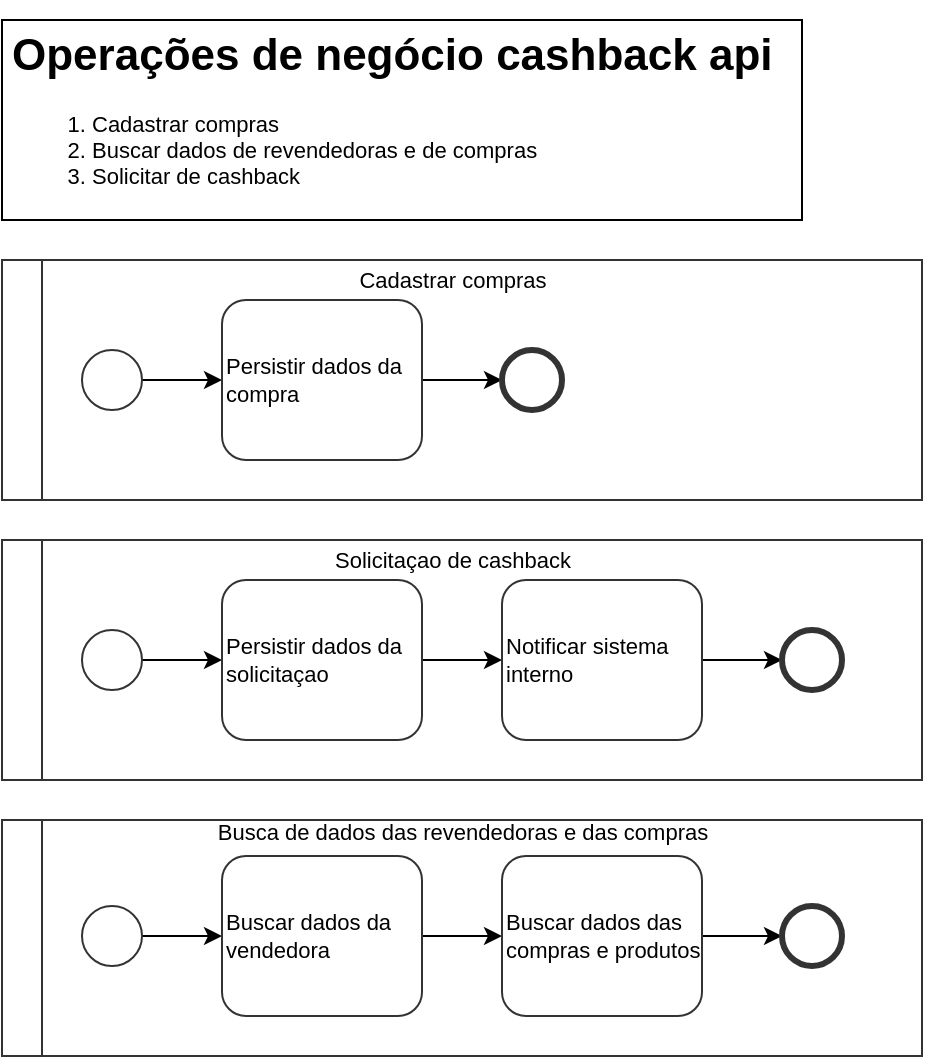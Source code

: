 <mxfile version="13.5.3" type="device" pages="2"><diagram id="yk8Hepuc9LqiVh1FeuD6" name="Processo negócio"><mxGraphModel dx="868" dy="450" grid="1" gridSize="10" guides="1" tooltips="1" connect="1" arrows="1" fold="1" page="1" pageScale="1" pageWidth="827" pageHeight="1169" math="0" shadow="0"><root><mxCell id="cvdzInPgt3EX8AwnYhxU-0"/><mxCell id="cvdzInPgt3EX8AwnYhxU-1" parent="cvdzInPgt3EX8AwnYhxU-0"/><mxCell id="cvdzInPgt3EX8AwnYhxU-4" value="" style="swimlane;html=1;horizontal=0;startSize=20;strokeColor=#333333;fillColor=#FFFFFF;fontSize=11;align=left;" parent="cvdzInPgt3EX8AwnYhxU-1" vertex="1"><mxGeometry x="40" y="130" width="460" height="120" as="geometry"/></mxCell><mxCell id="cvdzInPgt3EX8AwnYhxU-9" style="edgeStyle=orthogonalEdgeStyle;rounded=0;orthogonalLoop=1;jettySize=auto;html=1;entryX=0;entryY=0.5;entryDx=0;entryDy=0;startArrow=none;startFill=0;endArrow=classic;endFill=1;fontSize=11;" parent="cvdzInPgt3EX8AwnYhxU-4" source="cvdzInPgt3EX8AwnYhxU-2" target="cvdzInPgt3EX8AwnYhxU-3" edge="1"><mxGeometry relative="1" as="geometry"/></mxCell><mxCell id="cvdzInPgt3EX8AwnYhxU-2" value="" style="shape=mxgraph.bpmn.shape;html=1;verticalLabelPosition=bottom;labelBackgroundColor=#ffffff;verticalAlign=top;align=center;perimeter=ellipsePerimeter;outlineConnect=0;outline=standard;symbol=general;strokeColor=#333333;fillColor=#FFFFFF;fontSize=11;" parent="cvdzInPgt3EX8AwnYhxU-4" vertex="1"><mxGeometry x="40" y="45" width="30" height="30" as="geometry"/></mxCell><mxCell id="cvdzInPgt3EX8AwnYhxU-16" style="edgeStyle=orthogonalEdgeStyle;rounded=0;orthogonalLoop=1;jettySize=auto;html=1;startArrow=none;startFill=0;endArrow=classic;endFill=1;fontSize=11;" parent="cvdzInPgt3EX8AwnYhxU-4" source="cvdzInPgt3EX8AwnYhxU-3" edge="1"><mxGeometry relative="1" as="geometry"><mxPoint x="250" y="60" as="targetPoint"/></mxGeometry></mxCell><mxCell id="cvdzInPgt3EX8AwnYhxU-3" value="Persistir dados da compra" style="shape=ext;rounded=1;html=1;whiteSpace=wrap;strokeColor=#333333;fillColor=#FFFFFF;fontSize=11;align=left;" parent="cvdzInPgt3EX8AwnYhxU-4" vertex="1"><mxGeometry x="110" y="20" width="100" height="80" as="geometry"/></mxCell><mxCell id="cvdzInPgt3EX8AwnYhxU-22" value="" style="shape=mxgraph.bpmn.shape;html=1;verticalLabelPosition=bottom;labelBackgroundColor=#ffffff;verticalAlign=top;align=center;perimeter=ellipsePerimeter;outlineConnect=0;outline=end;symbol=general;strokeColor=#333333;fillColor=#FFFFFF;fontSize=11;" parent="cvdzInPgt3EX8AwnYhxU-4" vertex="1"><mxGeometry x="250" y="45" width="30" height="30" as="geometry"/></mxCell><mxCell id="cvdzInPgt3EX8AwnYhxU-24" value="Cadastrar compras" style="text;html=1;align=center;verticalAlign=middle;resizable=0;points=[];autosize=1;fontSize=11;" parent="cvdzInPgt3EX8AwnYhxU-4" vertex="1"><mxGeometry x="170" width="110" height="20" as="geometry"/></mxCell><mxCell id="cvdzInPgt3EX8AwnYhxU-25" value="" style="swimlane;html=1;horizontal=0;startSize=20;strokeColor=#333333;fillColor=#FFFFFF;fontSize=11;align=left;" parent="cvdzInPgt3EX8AwnYhxU-1" vertex="1"><mxGeometry x="40" y="270" width="460" height="120" as="geometry"/></mxCell><mxCell id="cvdzInPgt3EX8AwnYhxU-26" style="edgeStyle=orthogonalEdgeStyle;rounded=0;orthogonalLoop=1;jettySize=auto;html=1;entryX=0;entryY=0.5;entryDx=0;entryDy=0;startArrow=none;startFill=0;endArrow=classic;endFill=1;fontSize=11;" parent="cvdzInPgt3EX8AwnYhxU-25" source="cvdzInPgt3EX8AwnYhxU-27" target="cvdzInPgt3EX8AwnYhxU-29" edge="1"><mxGeometry relative="1" as="geometry"/></mxCell><mxCell id="cvdzInPgt3EX8AwnYhxU-27" value="" style="shape=mxgraph.bpmn.shape;html=1;verticalLabelPosition=bottom;labelBackgroundColor=#ffffff;verticalAlign=top;align=center;perimeter=ellipsePerimeter;outlineConnect=0;outline=standard;symbol=general;strokeColor=#333333;fillColor=#FFFFFF;fontSize=11;" parent="cvdzInPgt3EX8AwnYhxU-25" vertex="1"><mxGeometry x="40" y="45" width="30" height="30" as="geometry"/></mxCell><mxCell id="cvdzInPgt3EX8AwnYhxU-28" style="edgeStyle=orthogonalEdgeStyle;rounded=0;orthogonalLoop=1;jettySize=auto;html=1;startArrow=none;startFill=0;endArrow=classic;endFill=1;fontSize=11;" parent="cvdzInPgt3EX8AwnYhxU-25" source="cvdzInPgt3EX8AwnYhxU-29" target="cvdzInPgt3EX8AwnYhxU-31" edge="1"><mxGeometry relative="1" as="geometry"/></mxCell><mxCell id="cvdzInPgt3EX8AwnYhxU-29" value="Persistir dados da solicitaçao" style="shape=ext;rounded=1;html=1;whiteSpace=wrap;strokeColor=#333333;fillColor=#FFFFFF;fontSize=11;align=left;" parent="cvdzInPgt3EX8AwnYhxU-25" vertex="1"><mxGeometry x="110" y="20" width="100" height="80" as="geometry"/></mxCell><mxCell id="cvdzInPgt3EX8AwnYhxU-30" style="edgeStyle=orthogonalEdgeStyle;rounded=0;orthogonalLoop=1;jettySize=auto;html=1;startArrow=none;startFill=0;endArrow=classic;endFill=1;fontSize=11;" parent="cvdzInPgt3EX8AwnYhxU-25" source="cvdzInPgt3EX8AwnYhxU-31" target="cvdzInPgt3EX8AwnYhxU-35" edge="1"><mxGeometry relative="1" as="geometry"/></mxCell><mxCell id="cvdzInPgt3EX8AwnYhxU-31" value="Notificar sistema interno" style="shape=ext;rounded=1;html=1;whiteSpace=wrap;strokeColor=#333333;fillColor=#FFFFFF;fontSize=11;align=left;" parent="cvdzInPgt3EX8AwnYhxU-25" vertex="1"><mxGeometry x="250" y="20" width="100" height="80" as="geometry"/></mxCell><mxCell id="cvdzInPgt3EX8AwnYhxU-35" value="" style="shape=mxgraph.bpmn.shape;html=1;verticalLabelPosition=bottom;labelBackgroundColor=#ffffff;verticalAlign=top;align=center;perimeter=ellipsePerimeter;outlineConnect=0;outline=end;symbol=general;strokeColor=#333333;fillColor=#FFFFFF;fontSize=11;" parent="cvdzInPgt3EX8AwnYhxU-25" vertex="1"><mxGeometry x="390" y="45" width="30" height="30" as="geometry"/></mxCell><mxCell id="cvdzInPgt3EX8AwnYhxU-38" value="Solicitaçao de cashback" style="text;html=1;align=center;verticalAlign=middle;resizable=0;points=[];autosize=1;fontSize=11;" parent="cvdzInPgt3EX8AwnYhxU-25" vertex="1"><mxGeometry x="160" width="130" height="20" as="geometry"/></mxCell><mxCell id="cvdzInPgt3EX8AwnYhxU-40" value="" style="swimlane;html=1;horizontal=0;startSize=20;strokeColor=#333333;fillColor=#FFFFFF;fontSize=11;align=left;" parent="cvdzInPgt3EX8AwnYhxU-1" vertex="1"><mxGeometry x="40" y="410" width="460" height="118" as="geometry"/></mxCell><mxCell id="cvdzInPgt3EX8AwnYhxU-41" style="edgeStyle=orthogonalEdgeStyle;rounded=0;orthogonalLoop=1;jettySize=auto;html=1;entryX=0;entryY=0.5;entryDx=0;entryDy=0;startArrow=none;startFill=0;endArrow=classic;endFill=1;fontSize=11;" parent="cvdzInPgt3EX8AwnYhxU-40" source="cvdzInPgt3EX8AwnYhxU-42" target="cvdzInPgt3EX8AwnYhxU-44" edge="1"><mxGeometry relative="1" as="geometry"/></mxCell><mxCell id="cvdzInPgt3EX8AwnYhxU-42" value="" style="shape=mxgraph.bpmn.shape;html=1;verticalLabelPosition=bottom;labelBackgroundColor=#ffffff;verticalAlign=top;align=center;perimeter=ellipsePerimeter;outlineConnect=0;outline=standard;symbol=general;strokeColor=#333333;fillColor=#FFFFFF;fontSize=11;" parent="cvdzInPgt3EX8AwnYhxU-40" vertex="1"><mxGeometry x="40" y="43" width="30" height="30" as="geometry"/></mxCell><mxCell id="cvdzInPgt3EX8AwnYhxU-43" style="edgeStyle=orthogonalEdgeStyle;rounded=0;orthogonalLoop=1;jettySize=auto;html=1;startArrow=none;startFill=0;endArrow=classic;endFill=1;fontSize=11;" parent="cvdzInPgt3EX8AwnYhxU-40" source="cvdzInPgt3EX8AwnYhxU-44" target="cvdzInPgt3EX8AwnYhxU-46" edge="1"><mxGeometry relative="1" as="geometry"/></mxCell><mxCell id="cvdzInPgt3EX8AwnYhxU-44" value="Buscar dados da vendedora" style="shape=ext;rounded=1;html=1;whiteSpace=wrap;strokeColor=#333333;fillColor=#FFFFFF;fontSize=11;align=left;" parent="cvdzInPgt3EX8AwnYhxU-40" vertex="1"><mxGeometry x="110" y="18" width="100" height="80" as="geometry"/></mxCell><mxCell id="cvdzInPgt3EX8AwnYhxU-45" style="edgeStyle=orthogonalEdgeStyle;rounded=0;orthogonalLoop=1;jettySize=auto;html=1;startArrow=none;startFill=0;endArrow=classic;endFill=1;fontSize=11;" parent="cvdzInPgt3EX8AwnYhxU-40" source="cvdzInPgt3EX8AwnYhxU-46" target="cvdzInPgt3EX8AwnYhxU-47" edge="1"><mxGeometry relative="1" as="geometry"/></mxCell><mxCell id="cvdzInPgt3EX8AwnYhxU-46" value="Buscar dados das compras e produtos" style="shape=ext;rounded=1;html=1;whiteSpace=wrap;strokeColor=#333333;fillColor=#FFFFFF;fontSize=11;align=left;" parent="cvdzInPgt3EX8AwnYhxU-40" vertex="1"><mxGeometry x="250" y="18" width="100" height="80" as="geometry"/></mxCell><mxCell id="cvdzInPgt3EX8AwnYhxU-47" value="" style="shape=mxgraph.bpmn.shape;html=1;verticalLabelPosition=bottom;labelBackgroundColor=#ffffff;verticalAlign=top;align=center;perimeter=ellipsePerimeter;outlineConnect=0;outline=end;symbol=general;strokeColor=#333333;fillColor=#FFFFFF;fontSize=11;" parent="cvdzInPgt3EX8AwnYhxU-40" vertex="1"><mxGeometry x="390" y="43" width="30" height="30" as="geometry"/></mxCell><mxCell id="cvdzInPgt3EX8AwnYhxU-50" value="&lt;p style=&quot;text-align: left&quot;&gt;Busca de dados das revendedoras e das compras&lt;/p&gt;&lt;div&gt;&lt;br&gt;&lt;/div&gt;" style="text;html=1;align=center;verticalAlign=middle;resizable=0;points=[];autosize=1;fontSize=11;" parent="cvdzInPgt3EX8AwnYhxU-40" vertex="1"><mxGeometry x="100" y="-12" width="260" height="50" as="geometry"/></mxCell><mxCell id="cvdzInPgt3EX8AwnYhxU-51" value="&lt;h1&gt;Operações de negócio cashback api&lt;/h1&gt;&lt;p&gt;&lt;ol&gt;&lt;li&gt;Cadastrar compras&lt;/li&gt;&lt;li&gt;Buscar dados de revendedoras e de compras&lt;/li&gt;&lt;li&gt;Solicitar de cashback&amp;nbsp;&lt;/li&gt;&lt;/ol&gt;&lt;/p&gt;" style="text;html=1;strokeColor=#000000;fillColor=none;spacing=5;spacingTop=-20;whiteSpace=wrap;overflow=hidden;rounded=0;fontSize=11;align=left;" parent="cvdzInPgt3EX8AwnYhxU-1" vertex="1"><mxGeometry x="40" y="10" width="400" height="100" as="geometry"/></mxCell></root></mxGraphModel></diagram><diagram id="9eshGC9OQQaWUmlu0Lef" name="Solução 1"><mxGraphModel dx="1108" dy="450" grid="1" gridSize="10" guides="1" tooltips="1" connect="1" arrows="1" fold="1" page="1" pageScale="1" pageWidth="827" pageHeight="1169" math="0" shadow="0"><root><mxCell id="6HzZMvHqFpcOD3o4apEe-0"/><mxCell id="6HzZMvHqFpcOD3o4apEe-1" parent="6HzZMvHqFpcOD3o4apEe-0"/><mxCell id="6HzZMvHqFpcOD3o4apEe-2" value="" style="rounded=1;whiteSpace=wrap;html=1;dashed=1;fillColor=#ffffff;" parent="6HzZMvHqFpcOD3o4apEe-1" vertex="1"><mxGeometry x="20" y="60" width="190" height="270" as="geometry"/></mxCell><mxCell id="6HzZMvHqFpcOD3o4apEe-3" value="SQLServer&lt;br&gt;main" style="shape=cylinder;whiteSpace=wrap;html=1;boundedLbl=1;backgroundOutline=1;fillColor=none;" parent="6HzZMvHqFpcOD3o4apEe-1" vertex="1"><mxGeometry x="35" y="130" width="80" height="60" as="geometry"/></mxCell><mxCell id="6HzZMvHqFpcOD3o4apEe-4" value="api&lt;br&gt;.NET" style="rounded=0;whiteSpace=wrap;html=1;fillColor=none;strokeColor=#FF0000;" parent="6HzZMvHqFpcOD3o4apEe-1" vertex="1"><mxGeometry x="154" y="85" width="40" height="110" as="geometry"/></mxCell><mxCell id="6HzZMvHqFpcOD3o4apEe-5" value="ON Premise" style="text;html=1;strokeColor=none;fillColor=none;align=center;verticalAlign=middle;whiteSpace=wrap;rounded=0;" parent="6HzZMvHqFpcOD3o4apEe-1" vertex="1"><mxGeometry x="80" y="310" width="80" height="20" as="geometry"/></mxCell><mxCell id="6HzZMvHqFpcOD3o4apEe-6" value="" style="rounded=1;whiteSpace=wrap;html=1;dashed=1;fillColor=#ffffff;" parent="6HzZMvHqFpcOD3o4apEe-1" vertex="1"><mxGeometry x="546" y="60" width="190" height="270" as="geometry"/></mxCell><mxCell id="6HzZMvHqFpcOD3o4apEe-7" value="? database&lt;br&gt;main" style="shape=cylinder;whiteSpace=wrap;html=1;boundedLbl=1;backgroundOutline=1;fillColor=none;" parent="6HzZMvHqFpcOD3o4apEe-1" vertex="1"><mxGeometry x="646" y="130" width="80" height="60" as="geometry"/></mxCell><mxCell id="6HzZMvHqFpcOD3o4apEe-8" value="api" style="rounded=0;whiteSpace=wrap;html=1;fillColor=none;" parent="6HzZMvHqFpcOD3o4apEe-1" vertex="1"><mxGeometry x="571" y="85" width="40" height="110" as="geometry"/></mxCell><mxCell id="6HzZMvHqFpcOD3o4apEe-9" value="AWS" style="text;html=1;strokeColor=none;fillColor=none;align=center;verticalAlign=middle;whiteSpace=wrap;rounded=0;" parent="6HzZMvHqFpcOD3o4apEe-1" vertex="1"><mxGeometry x="596" y="200" width="80" height="20" as="geometry"/></mxCell><mxCell id="6HzZMvHqFpcOD3o4apEe-10" value="Controle de vendedoras" style="text;html=1;strokeColor=none;fillColor=none;align=center;verticalAlign=middle;whiteSpace=wrap;rounded=0;" parent="6HzZMvHqFpcOD3o4apEe-1" vertex="1"><mxGeometry x="42.5" y="60" width="155" height="20" as="geometry"/></mxCell><mxCell id="6HzZMvHqFpcOD3o4apEe-11" value="Controle de produtos" style="text;html=1;strokeColor=none;fillColor=none;align=center;verticalAlign=middle;whiteSpace=wrap;rounded=0;" parent="6HzZMvHqFpcOD3o4apEe-1" vertex="1"><mxGeometry x="571" y="60" width="130" height="20" as="geometry"/></mxCell><mxCell id="6HzZMvHqFpcOD3o4apEe-12" value="" style="rounded=1;whiteSpace=wrap;html=1;dashed=1;fillColor=#ffffff;" parent="6HzZMvHqFpcOD3o4apEe-1" vertex="1"><mxGeometry x="230" y="230" width="300" height="230" as="geometry"/></mxCell><mxCell id="i2N_K8m5URVON0qXMvKj-3" style="edgeStyle=orthogonalEdgeStyle;rounded=0;orthogonalLoop=1;jettySize=auto;html=1;entryX=0.27;entryY=0.03;entryDx=0;entryDy=0;entryPerimeter=0;startArrow=classic;startFill=1;" edge="1" parent="6HzZMvHqFpcOD3o4apEe-1" source="6HzZMvHqFpcOD3o4apEe-14" target="hHHFmdtbIwUheclNmzok-0"><mxGeometry relative="1" as="geometry"/></mxCell><mxCell id="i2N_K8m5URVON0qXMvKj-11" style="edgeStyle=orthogonalEdgeStyle;rounded=0;orthogonalLoop=1;jettySize=auto;html=1;entryX=0.002;entryY=0.659;entryDx=0;entryDy=0;entryPerimeter=0;startArrow=classic;startFill=1;" edge="1" parent="6HzZMvHqFpcOD3o4apEe-1" source="6HzZMvHqFpcOD3o4apEe-14" target="6HzZMvHqFpcOD3o4apEe-18"><mxGeometry relative="1" as="geometry"/></mxCell><mxCell id="6HzZMvHqFpcOD3o4apEe-14" value="Back NodeJS" style="rounded=0;whiteSpace=wrap;html=1;fillColor=none;" parent="6HzZMvHqFpcOD3o4apEe-1" vertex="1"><mxGeometry x="241.25" y="330" width="180" height="25" as="geometry"/></mxCell><mxCell id="6HzZMvHqFpcOD3o4apEe-15" value="Cloud AWS" style="text;html=1;strokeColor=none;fillColor=none;align=center;verticalAlign=middle;whiteSpace=wrap;rounded=0;" parent="6HzZMvHqFpcOD3o4apEe-1" vertex="1"><mxGeometry x="241.25" y="430" width="220" height="20" as="geometry"/></mxCell><mxCell id="6HzZMvHqFpcOD3o4apEe-16" value="Controle de cashback" style="text;html=1;strokeColor=none;fillColor=none;align=center;verticalAlign=middle;whiteSpace=wrap;rounded=0;" parent="6HzZMvHqFpcOD3o4apEe-1" vertex="1"><mxGeometry x="366" y="230" width="180" height="20" as="geometry"/></mxCell><mxCell id="i2N_K8m5URVON0qXMvKj-4" style="edgeStyle=orthogonalEdgeStyle;rounded=0;orthogonalLoop=1;jettySize=auto;html=1;entryX=0.5;entryY=0;entryDx=0;entryDy=0;startArrow=classic;startFill=1;" edge="1" parent="6HzZMvHqFpcOD3o4apEe-1" source="6HzZMvHqFpcOD3o4apEe-17" target="6HzZMvHqFpcOD3o4apEe-14"><mxGeometry relative="1" as="geometry"/></mxCell><mxCell id="i2N_K8m5URVON0qXMvKj-5" value="Http" style="edgeLabel;html=1;align=center;verticalAlign=middle;resizable=0;points=[];" vertex="1" connectable="0" parent="i2N_K8m5URVON0qXMvKj-4"><mxGeometry x="-0.271" y="1" relative="1" as="geometry"><mxPoint x="11" y="5.24" as="offset"/></mxGeometry></mxCell><mxCell id="6HzZMvHqFpcOD3o4apEe-17" value="Front REACT" style="rounded=0;whiteSpace=wrap;html=1;fillColor=none;" parent="6HzZMvHqFpcOD3o4apEe-1" vertex="1"><mxGeometry x="241.25" y="265" width="180" height="25" as="geometry"/></mxCell><mxCell id="6HzZMvHqFpcOD3o4apEe-18" value="DocumentDB" style="shape=cylinder;whiteSpace=wrap;html=1;boundedLbl=1;backgroundOutline=1;fillColor=none;" parent="6HzZMvHqFpcOD3o4apEe-1" vertex="1"><mxGeometry x="444" y="297" width="79" height="70" as="geometry"/></mxCell><mxCell id="6HzZMvHqFpcOD3o4apEe-21" value="" style="rounded=1;whiteSpace=wrap;html=1;dashed=1;fillColor=#ffffff;" parent="6HzZMvHqFpcOD3o4apEe-1" vertex="1"><mxGeometry x="550" y="480" width="190" height="160" as="geometry"/></mxCell><mxCell id="6HzZMvHqFpcOD3o4apEe-22" style="edgeStyle=orthogonalEdgeStyle;rounded=0;orthogonalLoop=1;jettySize=auto;html=1;entryX=0;entryY=0.5;entryDx=0;entryDy=0;fontSize=9;startArrow=classic;startFill=1;" parent="6HzZMvHqFpcOD3o4apEe-1" source="6HzZMvHqFpcOD3o4apEe-23" target="6HzZMvHqFpcOD3o4apEe-29" edge="1"><mxGeometry relative="1" as="geometry"><Array as="points"><mxPoint x="621" y="585"/><mxPoint x="621" y="585"/></Array></mxGeometry></mxCell><mxCell id="6HzZMvHqFpcOD3o4apEe-23" value="api" style="rounded=0;whiteSpace=wrap;html=1;fillColor=none;" parent="6HzZMvHqFpcOD3o4apEe-1" vertex="1"><mxGeometry x="566" y="505" width="40" height="110" as="geometry"/></mxCell><mxCell id="6HzZMvHqFpcOD3o4apEe-24" value="ON Premise" style="text;html=1;strokeColor=none;fillColor=none;align=center;verticalAlign=middle;whiteSpace=wrap;rounded=0;" parent="6HzZMvHqFpcOD3o4apEe-1" vertex="1"><mxGeometry x="591" y="620" width="80" height="20" as="geometry"/></mxCell><mxCell id="6HzZMvHqFpcOD3o4apEe-25" value="Outro sistema" style="text;html=1;strokeColor=none;fillColor=none;align=center;verticalAlign=middle;whiteSpace=wrap;rounded=0;" parent="6HzZMvHqFpcOD3o4apEe-1" vertex="1"><mxGeometry x="566" y="480" width="130" height="20" as="geometry"/></mxCell><mxCell id="6HzZMvHqFpcOD3o4apEe-26" value="1 milhão registros" style="text;html=1;strokeColor=none;fillColor=none;align=left;verticalAlign=middle;whiteSpace=wrap;rounded=0;fontSize=9;" parent="6HzZMvHqFpcOD3o4apEe-1" vertex="1"><mxGeometry x="40" y="85" width="80" height="20" as="geometry"/></mxCell><mxCell id="6HzZMvHqFpcOD3o4apEe-27" value="=~ 250 alterações dia" style="text;html=1;strokeColor=none;fillColor=none;align=left;verticalAlign=middle;whiteSpace=wrap;rounded=0;fontSize=9;" parent="6HzZMvHqFpcOD3o4apEe-1" vertex="1"><mxGeometry x="40" y="105" width="100" height="20" as="geometry"/></mxCell><mxCell id="6HzZMvHqFpcOD3o4apEe-28" value="" style="endArrow=classic;html=1;fontSize=9;exitX=0.75;exitY=1;exitDx=0;exitDy=0;entryX=0;entryY=0.5;entryDx=0;entryDy=0;" parent="6HzZMvHqFpcOD3o4apEe-1" source="hHHFmdtbIwUheclNmzok-0" target="6HzZMvHqFpcOD3o4apEe-23" edge="1"><mxGeometry width="50" height="50" relative="1" as="geometry"><mxPoint x="380" y="530" as="sourcePoint"/><mxPoint x="430" y="480" as="targetPoint"/><Array as="points"><mxPoint x="436" y="560"/></Array></mxGeometry></mxCell><mxCell id="6HzZMvHqFpcOD3o4apEe-29" value="?" style="shape=cylinder;whiteSpace=wrap;html=1;boundedLbl=1;backgroundOutline=1;fillColor=none;" parent="6HzZMvHqFpcOD3o4apEe-1" vertex="1"><mxGeometry x="641" y="555" width="80" height="60" as="geometry"/></mxCell><mxCell id="6HzZMvHqFpcOD3o4apEe-30" style="edgeStyle=orthogonalEdgeStyle;rounded=0;orthogonalLoop=1;jettySize=auto;html=1;entryX=0;entryY=0.5;entryDx=0;entryDy=0;fontSize=9;startArrow=classic;startFill=1;" parent="6HzZMvHqFpcOD3o4apEe-1" edge="1"><mxGeometry relative="1" as="geometry"><mxPoint x="611" y="159.76" as="sourcePoint"/><mxPoint x="646" y="159.76" as="targetPoint"/><Array as="points"><mxPoint x="626" y="159.76"/><mxPoint x="626" y="159.76"/></Array></mxGeometry></mxCell><mxCell id="6HzZMvHqFpcOD3o4apEe-31" style="edgeStyle=orthogonalEdgeStyle;rounded=0;orthogonalLoop=1;jettySize=auto;html=1;entryX=0;entryY=0.5;entryDx=0;entryDy=0;fontSize=9;startArrow=classic;startFill=1;" parent="6HzZMvHqFpcOD3o4apEe-1" edge="1"><mxGeometry relative="1" as="geometry"><mxPoint x="119" y="159.5" as="sourcePoint"/><mxPoint x="154" y="159.5" as="targetPoint"/><Array as="points"><mxPoint x="134" y="159.5"/><mxPoint x="134" y="159.5"/></Array></mxGeometry></mxCell><mxCell id="6HzZMvHqFpcOD3o4apEe-33" value="&lt;h1&gt;Ferramentas&lt;/h1&gt;Integração, transformação e migração de dados:&lt;br&gt;&lt;ul&gt;&lt;li&gt;&lt;a href=&quot;https://nifi.apache.org/index.html&quot;&gt;Apache Nif&lt;/a&gt;&lt;span&gt;i&lt;br&gt;&lt;a href=&quot;https://help.pentaho.com/Documentation/8.2&quot;&gt;Pentaho&lt;/a&gt;&lt;/span&gt;&lt;/li&gt;&lt;/ul&gt;&lt;span&gt;Messagebus:&lt;/span&gt;&lt;br&gt;&lt;ul&gt;&lt;li&gt;&lt;span&gt;&lt;a href=&quot;https://www.rabbitmq.com/&quot;&gt;RabbitMQ&lt;/a&gt;&lt;/span&gt;&lt;/li&gt;&lt;li&gt;&lt;span&gt;&lt;a href=&quot;https://kafka.apache.org/&quot;&gt;Apache Kafka&lt;/a&gt;&lt;/span&gt;&lt;/li&gt;&lt;/ul&gt;&lt;span&gt;Gestão e observabilidade de Logs:&lt;br&gt;&lt;ul&gt;&lt;li&gt;&lt;span&gt;&lt;a href=&quot;https://www.elastic.co/pt/what-is/elk-stack&quot;&gt;Stack ELK&lt;/a&gt;&lt;/span&gt;&lt;/li&gt;&lt;/ul&gt;&lt;div&gt;Monitoria e notificaçõe&lt;span&gt;s&lt;/span&gt;&lt;/div&gt;&lt;div&gt;&lt;ul&gt;&lt;li&gt;&lt;span&gt;&lt;div&gt;&lt;span&gt;&lt;a href=&quot;https://www.elastic.co/pt/apm&quot;&gt;APM&lt;/a&gt;&lt;/span&gt;&lt;/div&gt;&lt;/span&gt;&lt;/li&gt;&lt;li&gt;&lt;span&gt;&lt;div&gt;&lt;a href=&quot;https://grafana.com/&quot;&gt;Grafana&lt;/a&gt;&lt;/div&gt;&lt;/span&gt;&lt;/li&gt;&lt;/ul&gt;&lt;/div&gt;&lt;div&gt;&lt;br&gt;&lt;/div&gt;&lt;/span&gt;" style="text;html=1;strokeColor=#000000;fillColor=#ffffff;spacing=5;spacingTop=-20;whiteSpace=wrap;overflow=hidden;rounded=0;fontSize=11;align=left;" parent="6HzZMvHqFpcOD3o4apEe-1" vertex="1"><mxGeometry x="25" y="540" width="190" height="285" as="geometry"/></mxCell><mxCell id="6HzZMvHqFpcOD3o4apEe-34" value="Data Gathering - Transformation -&lt;br&gt;Migration tool" style="rounded=0;whiteSpace=wrap;html=1;strokeColor=#82b366;fillColor=#d5e8d4;fontSize=11;align=left;" parent="6HzZMvHqFpcOD3o4apEe-1" vertex="1"><mxGeometry x="30" y="380" width="90" height="50" as="geometry"/></mxCell><mxCell id="6HzZMvHqFpcOD3o4apEe-35" value="" style="endArrow=classic;html=1;fontSize=11;exitX=0.5;exitY=1;exitDx=0;exitDy=0;entryX=0.5;entryY=0;entryDx=0;entryDy=0;startArrow=classic;startFill=1;" parent="6HzZMvHqFpcOD3o4apEe-1" source="6HzZMvHqFpcOD3o4apEe-3" target="6HzZMvHqFpcOD3o4apEe-52" edge="1"><mxGeometry width="50" height="50" relative="1" as="geometry"><mxPoint x="300" y="290" as="sourcePoint"/><mxPoint x="350" y="240" as="targetPoint"/></mxGeometry></mxCell><mxCell id="6HzZMvHqFpcOD3o4apEe-36" value="" style="endArrow=classic;html=1;fontSize=11;exitX=1;exitY=0.75;exitDx=0;exitDy=0;entryX=0;entryY=0.65;entryDx=0;entryDy=0;entryPerimeter=0;" parent="6HzZMvHqFpcOD3o4apEe-1" source="6HzZMvHqFpcOD3o4apEe-34" target="hHHFmdtbIwUheclNmzok-0" edge="1"><mxGeometry width="50" height="50" relative="1" as="geometry"><mxPoint x="240" y="280" as="sourcePoint"/><mxPoint x="240" y="399" as="targetPoint"/></mxGeometry></mxCell><mxCell id="6HzZMvHqFpcOD3o4apEe-37" value="Data Gathering - Transformation -&lt;br&gt;Migration tool" style="rounded=0;whiteSpace=wrap;html=1;strokeColor=#82b366;fillColor=#d5e8d4;fontSize=11;align=left;" parent="6HzZMvHqFpcOD3o4apEe-1" vertex="1"><mxGeometry x="641" y="388.5" width="90" height="50" as="geometry"/></mxCell><mxCell id="6HzZMvHqFpcOD3o4apEe-39" value="" style="endArrow=classic;html=1;fontSize=11;exitX=0;exitY=0.5;exitDx=0;exitDy=0;entryX=1;entryY=0.5;entryDx=0;entryDy=0;" parent="6HzZMvHqFpcOD3o4apEe-1" source="6HzZMvHqFpcOD3o4apEe-37" target="hHHFmdtbIwUheclNmzok-0" edge="1"><mxGeometry width="50" height="50" relative="1" as="geometry"><mxPoint x="370" y="380" as="sourcePoint"/><mxPoint x="420" y="330" as="targetPoint"/></mxGeometry></mxCell><mxCell id="6HzZMvHqFpcOD3o4apEe-40" value="Atualização sistema interno&amp;nbsp;" style="text;html=1;align=center;verticalAlign=middle;resizable=0;points=[];autosize=1;fontSize=11;" parent="6HzZMvHqFpcOD3o4apEe-1" vertex="1"><mxGeometry x="390" y="575" width="150" height="20" as="geometry"/></mxCell><mxCell id="6HzZMvHqFpcOD3o4apEe-44" value="Componentes de integração" style="rounded=0;whiteSpace=wrap;html=1;strokeColor=#82b366;fillColor=#d5e8d4;fontSize=11;align=left;" parent="6HzZMvHqFpcOD3o4apEe-1" vertex="1"><mxGeometry x="30" y="498" width="150" height="20" as="geometry"/></mxCell><mxCell id="6HzZMvHqFpcOD3o4apEe-48" style="edgeStyle=orthogonalEdgeStyle;rounded=0;orthogonalLoop=1;jettySize=auto;html=1;startArrow=classic;startFill=1;endArrow=classic;endFill=1;" parent="6HzZMvHqFpcOD3o4apEe-1" source="6HzZMvHqFpcOD3o4apEe-49" target="6HzZMvHqFpcOD3o4apEe-4" edge="1"><mxGeometry relative="1" as="geometry"/></mxCell><mxCell id="6HzZMvHqFpcOD3o4apEe-49" value="" style="shape=umlActor;verticalLabelPosition=bottom;verticalAlign=top;html=1;outlineConnect=0;align=left;" parent="6HzZMvHqFpcOD3o4apEe-1" vertex="1"><mxGeometry x="242.5" y="110" width="30" height="60" as="geometry"/></mxCell><mxCell id="6HzZMvHqFpcOD3o4apEe-50" style="edgeStyle=orthogonalEdgeStyle;rounded=0;orthogonalLoop=1;jettySize=auto;html=1;startArrow=classic;startFill=1;endArrow=classic;endFill=1;" parent="6HzZMvHqFpcOD3o4apEe-1" source="6HzZMvHqFpcOD3o4apEe-51" target="6HzZMvHqFpcOD3o4apEe-8" edge="1"><mxGeometry relative="1" as="geometry"/></mxCell><mxCell id="6HzZMvHqFpcOD3o4apEe-51" value="" style="shape=umlActor;verticalLabelPosition=bottom;verticalAlign=top;html=1;outlineConnect=0;align=left;" parent="6HzZMvHqFpcOD3o4apEe-1" vertex="1"><mxGeometry x="482.75" y="110" width="30" height="60" as="geometry"/></mxCell><mxCell id="6HzZMvHqFpcOD3o4apEe-52" value="SQLServer&lt;br&gt;readonly" style="shape=cylinder;whiteSpace=wrap;html=1;boundedLbl=1;backgroundOutline=1;fillColor=none;" parent="6HzZMvHqFpcOD3o4apEe-1" vertex="1"><mxGeometry x="35" y="230" width="80" height="60" as="geometry"/></mxCell><mxCell id="6HzZMvHqFpcOD3o4apEe-53" value="" style="endArrow=classic;html=1;exitX=0.5;exitY=1;exitDx=0;exitDy=0;entryX=0.5;entryY=0;entryDx=0;entryDy=0;" parent="6HzZMvHqFpcOD3o4apEe-1" source="6HzZMvHqFpcOD3o4apEe-52" target="6HzZMvHqFpcOD3o4apEe-34" edge="1"><mxGeometry width="50" height="50" relative="1" as="geometry"><mxPoint x="130" y="260" as="sourcePoint"/><mxPoint x="51" y="360" as="targetPoint"/></mxGeometry></mxCell><mxCell id="hHHFmdtbIwUheclNmzok-4" value="Políticas de retry" style="edgeLabel;html=1;align=center;verticalAlign=middle;resizable=0;points=[];fontSize=10;" parent="6HzZMvHqFpcOD3o4apEe-53" vertex="1" connectable="0"><mxGeometry x="0.356" y="2" relative="1" as="geometry"><mxPoint x="302.25" y="11" as="offset"/></mxGeometry></mxCell><mxCell id="hHHFmdtbIwUheclNmzok-0" value="Message Bus" style="rounded=0;whiteSpace=wrap;html=1;fillColor=#d5e8d4;strokeColor=#82b366;" parent="6HzZMvHqFpcOD3o4apEe-1" vertex="1"><mxGeometry x="272.5" y="397" width="217.5" height="33" as="geometry"/></mxCell><mxCell id="hHHFmdtbIwUheclNmzok-5" value="Monitoria de logs" style="text;html=1;strokeColor=none;fillColor=none;align=center;verticalAlign=middle;whiteSpace=wrap;rounded=0;fontSize=10;" parent="6HzZMvHqFpcOD3o4apEe-1" vertex="1"><mxGeometry x="125.25" y="412.5" width="97.5" height="20" as="geometry"/></mxCell><mxCell id="hHHFmdtbIwUheclNmzok-6" value="Monitoria de logs" style="text;html=1;strokeColor=none;fillColor=none;align=center;verticalAlign=middle;whiteSpace=wrap;rounded=0;fontSize=10;" parent="6HzZMvHqFpcOD3o4apEe-1" vertex="1"><mxGeometry x="538.5" y="410" width="95" height="20" as="geometry"/></mxCell><mxCell id="hHHFmdtbIwUheclNmzok-7" value="Monitoria de logs da aplicação" style="text;html=1;strokeColor=none;fillColor=none;align=center;verticalAlign=middle;whiteSpace=wrap;rounded=0;fontSize=10;" parent="6HzZMvHqFpcOD3o4apEe-1" vertex="1"><mxGeometry x="340" y="365" width="138.75" height="20" as="geometry"/></mxCell><mxCell id="hHHFmdtbIwUheclNmzok-8" value="Políticas de retry" style="edgeLabel;html=1;align=center;verticalAlign=middle;resizable=0;points=[];fontSize=10;" parent="6HzZMvHqFpcOD3o4apEe-1" vertex="1" connectable="0"><mxGeometry x="476.75" y="509" as="geometry"><mxPoint y="-1" as="offset"/></mxGeometry></mxCell><mxCell id="hHHFmdtbIwUheclNmzok-9" value="Monitoria de logs" style="text;html=1;strokeColor=none;fillColor=none;align=center;verticalAlign=middle;whiteSpace=wrap;rounded=0;fontSize=10;" parent="6HzZMvHqFpcOD3o4apEe-1" vertex="1"><mxGeometry x="439" y="518" width="80" height="10" as="geometry"/></mxCell><mxCell id="o0cHYWxvu4Mia28MaByn-0" value="JSON&lt;br&gt;Vendedora&lt;br&gt;Produto" style="shape=note;whiteSpace=wrap;html=1;backgroundOutline=1;darkOpacity=0.05;fontSize=10;align=left;" parent="6HzZMvHqFpcOD3o4apEe-1" vertex="1"><mxGeometry x="260" y="540" width="80" height="100" as="geometry"/></mxCell><mxCell id="i2N_K8m5URVON0qXMvKj-1" style="edgeStyle=orthogonalEdgeStyle;rounded=0;orthogonalLoop=1;jettySize=auto;html=1;entryX=0.5;entryY=1;entryDx=0;entryDy=0;startArrow=classic;startFill=1;" edge="1" parent="6HzZMvHqFpcOD3o4apEe-1" source="i2N_K8m5URVON0qXMvKj-0" target="6HzZMvHqFpcOD3o4apEe-7"><mxGeometry relative="1" as="geometry"/></mxCell><mxCell id="i2N_K8m5URVON0qXMvKj-2" style="edgeStyle=orthogonalEdgeStyle;rounded=0;orthogonalLoop=1;jettySize=auto;html=1;startArrow=classic;startFill=1;" edge="1" parent="6HzZMvHqFpcOD3o4apEe-1" source="i2N_K8m5URVON0qXMvKj-0" target="6HzZMvHqFpcOD3o4apEe-37"><mxGeometry relative="1" as="geometry"/></mxCell><mxCell id="i2N_K8m5URVON0qXMvKj-0" value="? database&lt;br&gt;readonly" style="shape=cylinder;whiteSpace=wrap;html=1;boundedLbl=1;backgroundOutline=1;fillColor=none;" vertex="1" parent="6HzZMvHqFpcOD3o4apEe-1"><mxGeometry x="646" y="230" width="80" height="60" as="geometry"/></mxCell><mxCell id="i2N_K8m5URVON0qXMvKj-6" value="Cloud AWS" style="text;html=1;strokeColor=none;fillColor=none;align=center;verticalAlign=middle;whiteSpace=wrap;rounded=0;" vertex="1" parent="6HzZMvHqFpcOD3o4apEe-1"><mxGeometry x="523" y="310" width="220" height="20" as="geometry"/></mxCell><mxCell id="i2N_K8m5URVON0qXMvKj-12" style="edgeStyle=orthogonalEdgeStyle;rounded=0;orthogonalLoop=1;jettySize=auto;html=1;entryX=0.5;entryY=0;entryDx=0;entryDy=0;startArrow=classic;startFill=1;" edge="1" parent="6HzZMvHqFpcOD3o4apEe-1" source="i2N_K8m5URVON0qXMvKj-8" target="6HzZMvHqFpcOD3o4apEe-17"><mxGeometry relative="1" as="geometry"><Array as="points"><mxPoint x="331" y="233"/><mxPoint x="331" y="233"/></Array></mxGeometry></mxCell><mxCell id="i2N_K8m5URVON0qXMvKj-8" value="" style="shape=umlActor;verticalLabelPosition=bottom;verticalAlign=top;html=1;outlineConnect=0;align=left;" vertex="1" parent="6HzZMvHqFpcOD3o4apEe-1"><mxGeometry x="316" y="140" width="30" height="60" as="geometry"/></mxCell></root></mxGraphModel></diagram></mxfile>